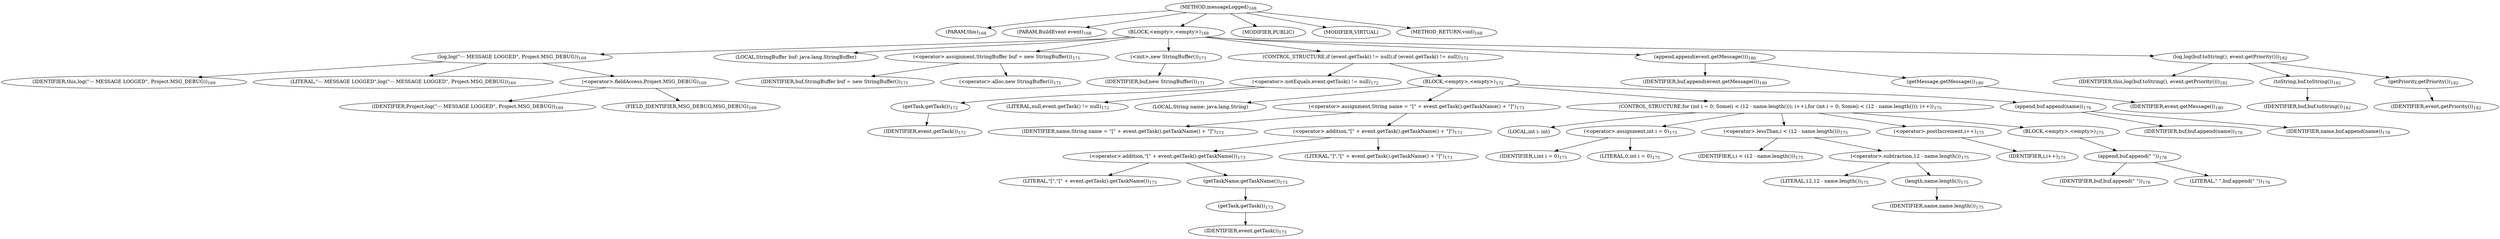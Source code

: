 digraph "messageLogged" {  
"300" [label = <(METHOD,messageLogged)<SUB>168</SUB>> ]
"18" [label = <(PARAM,this)<SUB>168</SUB>> ]
"301" [label = <(PARAM,BuildEvent event)<SUB>168</SUB>> ]
"302" [label = <(BLOCK,&lt;empty&gt;,&lt;empty&gt;)<SUB>168</SUB>> ]
"303" [label = <(log,log(&quot;--- MESSAGE LOGGED&quot;, Project.MSG_DEBUG))<SUB>169</SUB>> ]
"17" [label = <(IDENTIFIER,this,log(&quot;--- MESSAGE LOGGED&quot;, Project.MSG_DEBUG))<SUB>169</SUB>> ]
"304" [label = <(LITERAL,&quot;--- MESSAGE LOGGED&quot;,log(&quot;--- MESSAGE LOGGED&quot;, Project.MSG_DEBUG))<SUB>169</SUB>> ]
"305" [label = <(&lt;operator&gt;.fieldAccess,Project.MSG_DEBUG)<SUB>169</SUB>> ]
"306" [label = <(IDENTIFIER,Project,log(&quot;--- MESSAGE LOGGED&quot;, Project.MSG_DEBUG))<SUB>169</SUB>> ]
"307" [label = <(FIELD_IDENTIFIER,MSG_DEBUG,MSG_DEBUG)<SUB>169</SUB>> ]
"20" [label = <(LOCAL,StringBuffer buf: java.lang.StringBuffer)> ]
"308" [label = <(&lt;operator&gt;.assignment,StringBuffer buf = new StringBuffer())<SUB>171</SUB>> ]
"309" [label = <(IDENTIFIER,buf,StringBuffer buf = new StringBuffer())<SUB>171</SUB>> ]
"310" [label = <(&lt;operator&gt;.alloc,new StringBuffer())<SUB>171</SUB>> ]
"311" [label = <(&lt;init&gt;,new StringBuffer())<SUB>171</SUB>> ]
"19" [label = <(IDENTIFIER,buf,new StringBuffer())<SUB>171</SUB>> ]
"312" [label = <(CONTROL_STRUCTURE,if (event.getTask() != null),if (event.getTask() != null))<SUB>172</SUB>> ]
"313" [label = <(&lt;operator&gt;.notEquals,event.getTask() != null)<SUB>172</SUB>> ]
"314" [label = <(getTask,getTask())<SUB>172</SUB>> ]
"315" [label = <(IDENTIFIER,event,getTask())<SUB>172</SUB>> ]
"316" [label = <(LITERAL,null,event.getTask() != null)<SUB>172</SUB>> ]
"317" [label = <(BLOCK,&lt;empty&gt;,&lt;empty&gt;)<SUB>172</SUB>> ]
"318" [label = <(LOCAL,String name: java.lang.String)> ]
"319" [label = <(&lt;operator&gt;.assignment,String name = &quot;[&quot; + event.getTask().getTaskName() + &quot;]&quot;)<SUB>173</SUB>> ]
"320" [label = <(IDENTIFIER,name,String name = &quot;[&quot; + event.getTask().getTaskName() + &quot;]&quot;)<SUB>173</SUB>> ]
"321" [label = <(&lt;operator&gt;.addition,&quot;[&quot; + event.getTask().getTaskName() + &quot;]&quot;)<SUB>173</SUB>> ]
"322" [label = <(&lt;operator&gt;.addition,&quot;[&quot; + event.getTask().getTaskName())<SUB>173</SUB>> ]
"323" [label = <(LITERAL,&quot;[&quot;,&quot;[&quot; + event.getTask().getTaskName())<SUB>173</SUB>> ]
"324" [label = <(getTaskName,getTaskName())<SUB>173</SUB>> ]
"325" [label = <(getTask,getTask())<SUB>173</SUB>> ]
"326" [label = <(IDENTIFIER,event,getTask())<SUB>173</SUB>> ]
"327" [label = <(LITERAL,&quot;]&quot;,&quot;[&quot; + event.getTask().getTaskName() + &quot;]&quot;)<SUB>173</SUB>> ]
"328" [label = <(CONTROL_STRUCTURE,for (int i = 0; Some(i &lt; (12 - name.length())); i++),for (int i = 0; Some(i &lt; (12 - name.length())); i++))<SUB>175</SUB>> ]
"329" [label = <(LOCAL,int i: int)> ]
"330" [label = <(&lt;operator&gt;.assignment,int i = 0)<SUB>175</SUB>> ]
"331" [label = <(IDENTIFIER,i,int i = 0)<SUB>175</SUB>> ]
"332" [label = <(LITERAL,0,int i = 0)<SUB>175</SUB>> ]
"333" [label = <(&lt;operator&gt;.lessThan,i &lt; (12 - name.length()))<SUB>175</SUB>> ]
"334" [label = <(IDENTIFIER,i,i &lt; (12 - name.length()))<SUB>175</SUB>> ]
"335" [label = <(&lt;operator&gt;.subtraction,12 - name.length())<SUB>175</SUB>> ]
"336" [label = <(LITERAL,12,12 - name.length())<SUB>175</SUB>> ]
"337" [label = <(length,name.length())<SUB>175</SUB>> ]
"338" [label = <(IDENTIFIER,name,name.length())<SUB>175</SUB>> ]
"339" [label = <(&lt;operator&gt;.postIncrement,i++)<SUB>175</SUB>> ]
"340" [label = <(IDENTIFIER,i,i++)<SUB>175</SUB>> ]
"341" [label = <(BLOCK,&lt;empty&gt;,&lt;empty&gt;)<SUB>175</SUB>> ]
"342" [label = <(append,buf.append(&quot; &quot;))<SUB>176</SUB>> ]
"343" [label = <(IDENTIFIER,buf,buf.append(&quot; &quot;))<SUB>176</SUB>> ]
"344" [label = <(LITERAL,&quot; &quot;,buf.append(&quot; &quot;))<SUB>176</SUB>> ]
"345" [label = <(append,buf.append(name))<SUB>178</SUB>> ]
"346" [label = <(IDENTIFIER,buf,buf.append(name))<SUB>178</SUB>> ]
"347" [label = <(IDENTIFIER,name,buf.append(name))<SUB>178</SUB>> ]
"348" [label = <(append,append(event.getMessage()))<SUB>180</SUB>> ]
"349" [label = <(IDENTIFIER,buf,append(event.getMessage()))<SUB>180</SUB>> ]
"350" [label = <(getMessage,getMessage())<SUB>180</SUB>> ]
"351" [label = <(IDENTIFIER,event,getMessage())<SUB>180</SUB>> ]
"352" [label = <(log,log(buf.toString(), event.getPriority()))<SUB>182</SUB>> ]
"21" [label = <(IDENTIFIER,this,log(buf.toString(), event.getPriority()))<SUB>182</SUB>> ]
"353" [label = <(toString,buf.toString())<SUB>182</SUB>> ]
"354" [label = <(IDENTIFIER,buf,buf.toString())<SUB>182</SUB>> ]
"355" [label = <(getPriority,getPriority())<SUB>182</SUB>> ]
"356" [label = <(IDENTIFIER,event,getPriority())<SUB>182</SUB>> ]
"357" [label = <(MODIFIER,PUBLIC)> ]
"358" [label = <(MODIFIER,VIRTUAL)> ]
"359" [label = <(METHOD_RETURN,void)<SUB>168</SUB>> ]
  "300" -> "18" 
  "300" -> "301" 
  "300" -> "302" 
  "300" -> "357" 
  "300" -> "358" 
  "300" -> "359" 
  "302" -> "303" 
  "302" -> "20" 
  "302" -> "308" 
  "302" -> "311" 
  "302" -> "312" 
  "302" -> "348" 
  "302" -> "352" 
  "303" -> "17" 
  "303" -> "304" 
  "303" -> "305" 
  "305" -> "306" 
  "305" -> "307" 
  "308" -> "309" 
  "308" -> "310" 
  "311" -> "19" 
  "312" -> "313" 
  "312" -> "317" 
  "313" -> "314" 
  "313" -> "316" 
  "314" -> "315" 
  "317" -> "318" 
  "317" -> "319" 
  "317" -> "328" 
  "317" -> "345" 
  "319" -> "320" 
  "319" -> "321" 
  "321" -> "322" 
  "321" -> "327" 
  "322" -> "323" 
  "322" -> "324" 
  "324" -> "325" 
  "325" -> "326" 
  "328" -> "329" 
  "328" -> "330" 
  "328" -> "333" 
  "328" -> "339" 
  "328" -> "341" 
  "330" -> "331" 
  "330" -> "332" 
  "333" -> "334" 
  "333" -> "335" 
  "335" -> "336" 
  "335" -> "337" 
  "337" -> "338" 
  "339" -> "340" 
  "341" -> "342" 
  "342" -> "343" 
  "342" -> "344" 
  "345" -> "346" 
  "345" -> "347" 
  "348" -> "349" 
  "348" -> "350" 
  "350" -> "351" 
  "352" -> "21" 
  "352" -> "353" 
  "352" -> "355" 
  "353" -> "354" 
  "355" -> "356" 
}
